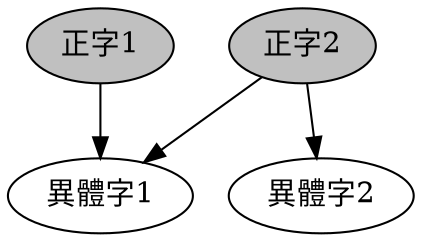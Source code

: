 digraph G {
    正字1 [fillcolor=grey, style=filled, pos="0.25,1!"]
    正字2 [fillcolor=grey, style=filled, pos="1.5,1!"]
    異體字1 [pos="0,0!"]
    異體字2 [pos="1.75,0!"]
    正字1 -> 異體字1
    正字2 -> 異體字1
    正字2 -> 異體字2
}
